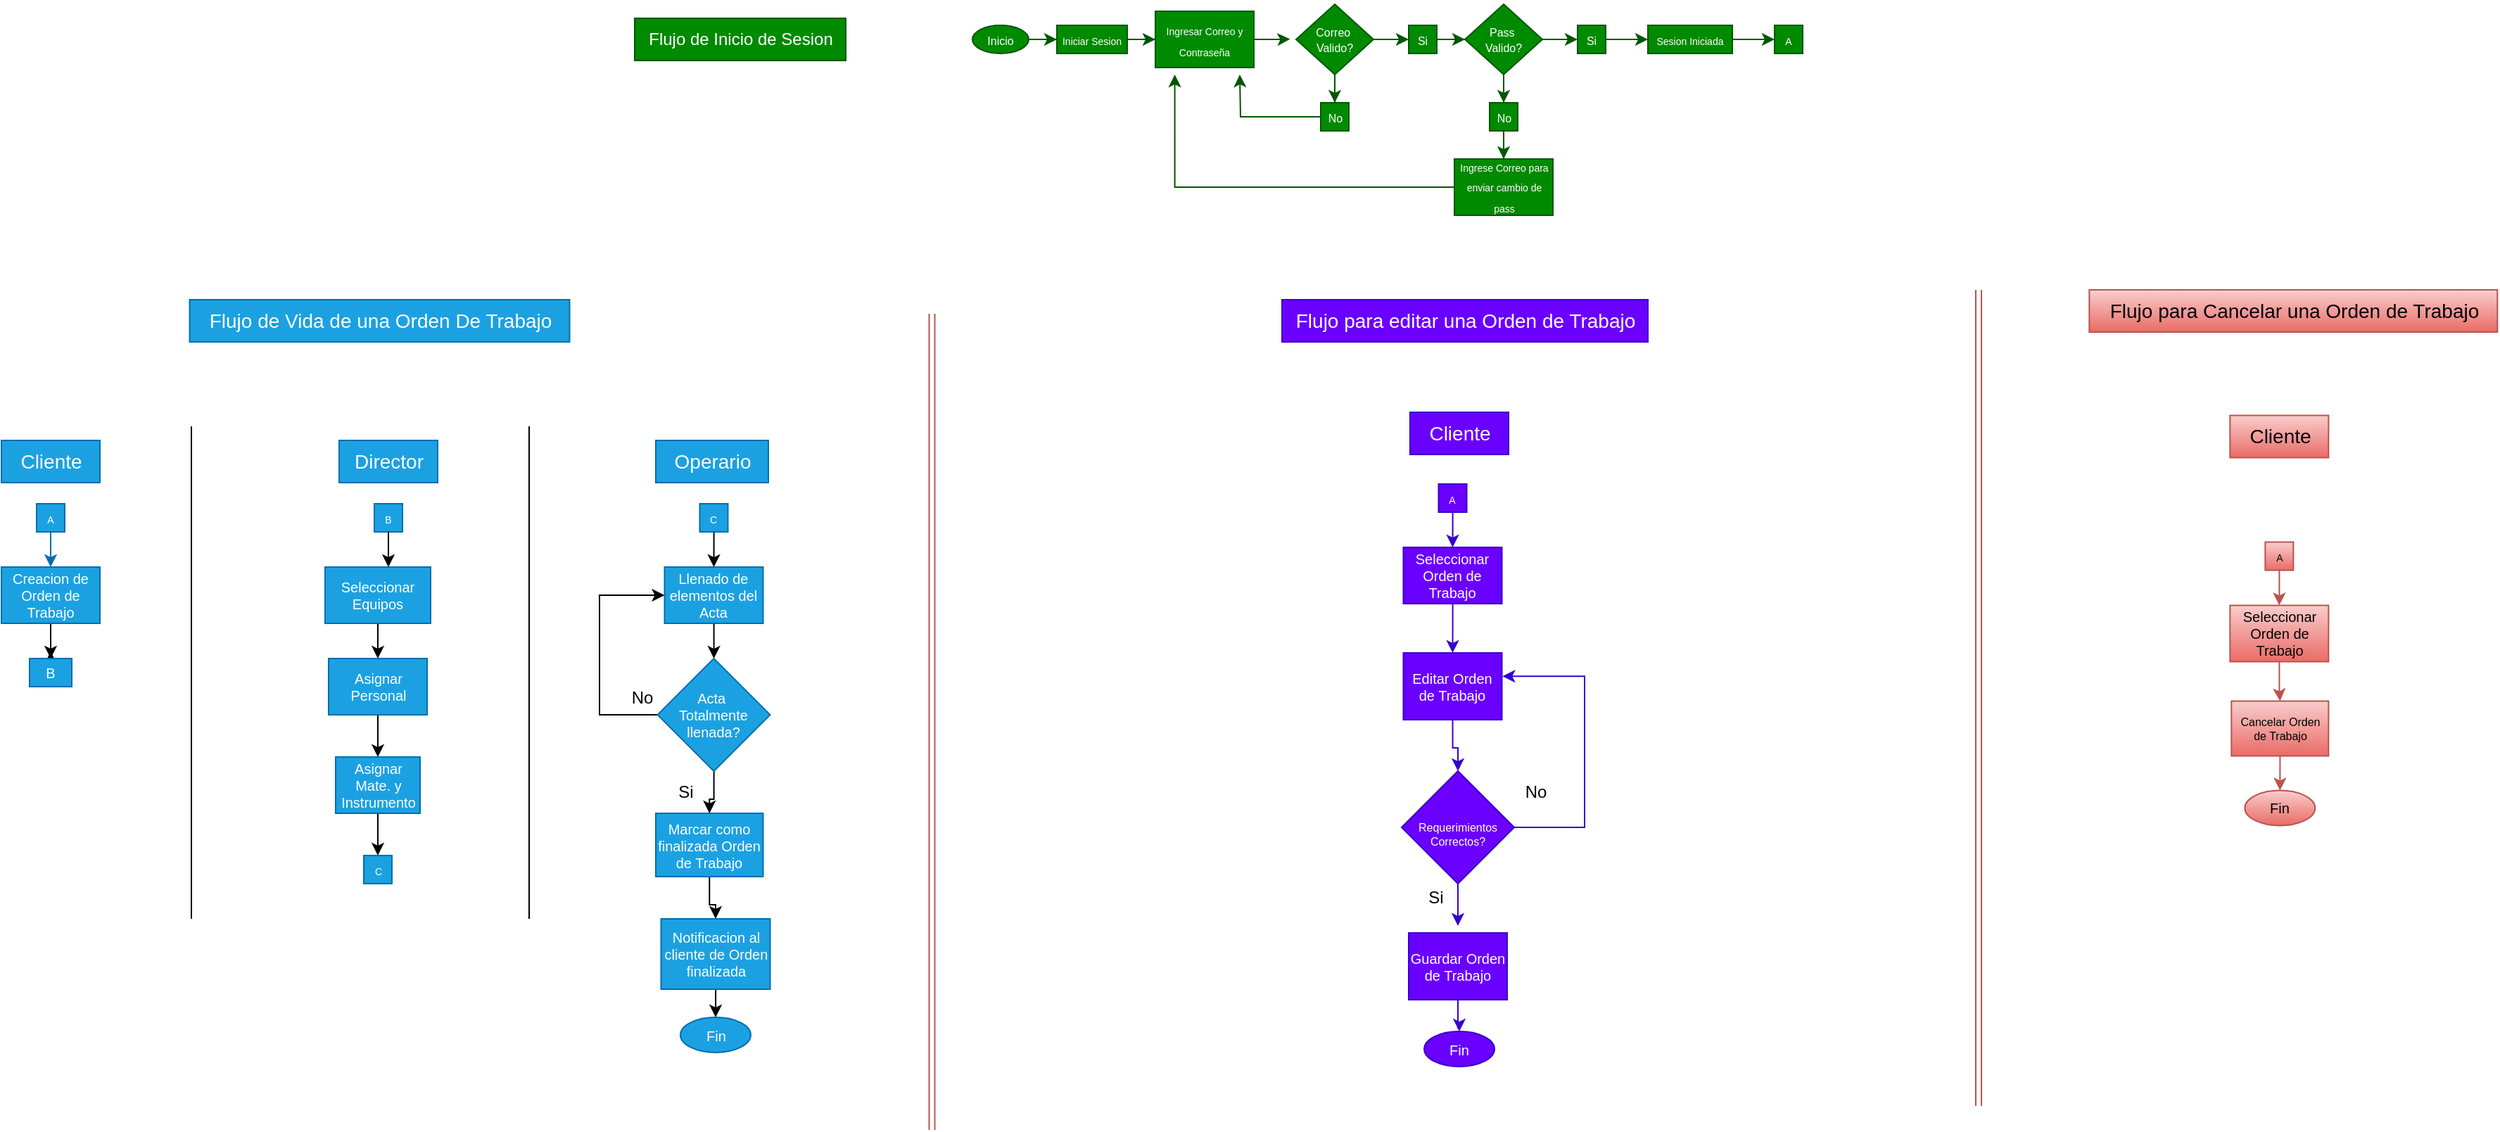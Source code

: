 <mxfile version="28.0.7">
  <diagram name="Página-1" id="KSOU-nN-DtzfJ4hTOI7c">
    <mxGraphModel dx="1182" dy="630" grid="1" gridSize="10" guides="1" tooltips="1" connect="1" arrows="1" fold="1" page="1" pageScale="1" pageWidth="827" pageHeight="1169" math="0" shadow="0">
      <root>
        <mxCell id="0" />
        <mxCell id="1" parent="0" />
        <mxCell id="dSN5XhyjflUej59NDyXJ-1" style="edgeStyle=orthogonalEdgeStyle;rounded=0;orthogonalLoop=1;jettySize=auto;html=1;entryX=0;entryY=0.5;entryDx=0;entryDy=0;fillColor=#008a00;strokeColor=#005700;" parent="1" source="dSN5XhyjflUej59NDyXJ-2" target="dSN5XhyjflUej59NDyXJ-6" edge="1">
          <mxGeometry relative="1" as="geometry" />
        </mxCell>
        <mxCell id="dSN5XhyjflUej59NDyXJ-2" value="&lt;font style=&quot;font-size: 8px;&quot;&gt;Inicio&lt;/font&gt;" style="ellipse;whiteSpace=wrap;html=1;fillColor=#008a00;fontColor=#ffffff;strokeColor=#005700;" parent="1" vertex="1">
          <mxGeometry x="895" y="175" width="40" height="20" as="geometry" />
        </mxCell>
        <mxCell id="dSN5XhyjflUej59NDyXJ-3" style="edgeStyle=orthogonalEdgeStyle;rounded=0;orthogonalLoop=1;jettySize=auto;html=1;entryX=0.5;entryY=0;entryDx=0;entryDy=0;fillColor=#008a00;strokeColor=#005700;" parent="1" source="dSN5XhyjflUej59NDyXJ-4" target="dSN5XhyjflUej59NDyXJ-10" edge="1">
          <mxGeometry relative="1" as="geometry" />
        </mxCell>
        <mxCell id="dSN5XhyjflUej59NDyXJ-4" value="&lt;div style=&quot;line-height: 70%;&quot;&gt;&lt;span style=&quot;font-size: 8px;&quot;&gt;Correo&amp;nbsp;&lt;/span&gt;&lt;/div&gt;&lt;div style=&quot;line-height: 70%;&quot;&gt;&lt;span style=&quot;font-size: 8px;&quot;&gt;Valido?&lt;/span&gt;&lt;/div&gt;" style="rhombus;whiteSpace=wrap;html=1;fillColor=#008a00;fontColor=#ffffff;strokeColor=#005700;" parent="1" vertex="1">
          <mxGeometry x="1125" y="160" width="55" height="50" as="geometry" />
        </mxCell>
        <mxCell id="dSN5XhyjflUej59NDyXJ-5" style="edgeStyle=orthogonalEdgeStyle;rounded=0;orthogonalLoop=1;jettySize=auto;html=1;entryX=0;entryY=0.5;entryDx=0;entryDy=0;fillColor=#008a00;strokeColor=#005700;" parent="1" source="dSN5XhyjflUej59NDyXJ-6" target="dSN5XhyjflUej59NDyXJ-8" edge="1">
          <mxGeometry relative="1" as="geometry" />
        </mxCell>
        <mxCell id="dSN5XhyjflUej59NDyXJ-6" value="&lt;font style=&quot;font-size: 7px;&quot;&gt;Iniciar Sesion&lt;/font&gt;" style="rounded=0;whiteSpace=wrap;html=1;fillColor=#008a00;fontColor=#ffffff;strokeColor=#005700;" parent="1" vertex="1">
          <mxGeometry x="955" y="175" width="50" height="20" as="geometry" />
        </mxCell>
        <mxCell id="dSN5XhyjflUej59NDyXJ-7" style="edgeStyle=orthogonalEdgeStyle;rounded=0;orthogonalLoop=1;jettySize=auto;html=1;exitX=0.5;exitY=0;exitDx=0;exitDy=0;fillColor=#008a00;strokeColor=#005700;" parent="1" source="dSN5XhyjflUej59NDyXJ-8" edge="1">
          <mxGeometry relative="1" as="geometry">
            <mxPoint x="1060.238" y="165" as="targetPoint" />
          </mxGeometry>
        </mxCell>
        <mxCell id="dSN5XhyjflUej59NDyXJ-8" value="&lt;font style=&quot;font-size: 7px;&quot;&gt;Ingresar Correo y Contraseña&lt;/font&gt;" style="rounded=0;whiteSpace=wrap;html=1;fillColor=#008a00;fontColor=#ffffff;strokeColor=#005700;" parent="1" vertex="1">
          <mxGeometry x="1025" y="165" width="70" height="40" as="geometry" />
        </mxCell>
        <mxCell id="dSN5XhyjflUej59NDyXJ-9" style="edgeStyle=orthogonalEdgeStyle;rounded=0;orthogonalLoop=1;jettySize=auto;html=1;entryX=-0.078;entryY=0.495;entryDx=0;entryDy=0;entryPerimeter=0;fillColor=#008a00;strokeColor=#005700;" parent="1" source="dSN5XhyjflUej59NDyXJ-8" target="dSN5XhyjflUej59NDyXJ-4" edge="1">
          <mxGeometry relative="1" as="geometry" />
        </mxCell>
        <mxCell id="dSN5XhyjflUej59NDyXJ-10" value="&lt;font style=&quot;font-size: 8px;&quot;&gt;No&lt;/font&gt;" style="rounded=0;whiteSpace=wrap;html=1;fillColor=#008a00;fontColor=#ffffff;strokeColor=#005700;" parent="1" vertex="1">
          <mxGeometry x="1142.5" y="230" width="20" height="20" as="geometry" />
        </mxCell>
        <mxCell id="dSN5XhyjflUej59NDyXJ-11" style="edgeStyle=orthogonalEdgeStyle;rounded=0;orthogonalLoop=1;jettySize=auto;html=1;fillColor=#008a00;strokeColor=#005700;" parent="1" source="dSN5XhyjflUej59NDyXJ-10" edge="1">
          <mxGeometry relative="1" as="geometry">
            <mxPoint x="1085" y="210" as="targetPoint" />
          </mxGeometry>
        </mxCell>
        <mxCell id="dSN5XhyjflUej59NDyXJ-12" style="edgeStyle=orthogonalEdgeStyle;rounded=0;orthogonalLoop=1;jettySize=auto;html=1;entryX=0;entryY=0.5;entryDx=0;entryDy=0;fillColor=#008a00;strokeColor=#005700;" parent="1" source="dSN5XhyjflUej59NDyXJ-14" target="dSN5XhyjflUej59NDyXJ-22" edge="1">
          <mxGeometry relative="1" as="geometry" />
        </mxCell>
        <mxCell id="dSN5XhyjflUej59NDyXJ-13" style="edgeStyle=orthogonalEdgeStyle;rounded=0;orthogonalLoop=1;jettySize=auto;html=1;entryX=0.5;entryY=0;entryDx=0;entryDy=0;fillColor=#008a00;strokeColor=#005700;" parent="1" source="dSN5XhyjflUej59NDyXJ-14" target="dSN5XhyjflUej59NDyXJ-17" edge="1">
          <mxGeometry relative="1" as="geometry" />
        </mxCell>
        <mxCell id="dSN5XhyjflUej59NDyXJ-14" value="&lt;div style=&quot;line-height: 70%;&quot;&gt;&lt;span style=&quot;font-size: 8px;&quot;&gt;Pass&amp;nbsp;&lt;/span&gt;&lt;/div&gt;&lt;div style=&quot;line-height: 70%;&quot;&gt;&lt;span style=&quot;font-size: 8px;&quot;&gt;Valido?&lt;/span&gt;&lt;/div&gt;" style="rhombus;whiteSpace=wrap;html=1;fillColor=#008a00;fontColor=#ffffff;strokeColor=#005700;" parent="1" vertex="1">
          <mxGeometry x="1245" y="160" width="55" height="50" as="geometry" />
        </mxCell>
        <mxCell id="dSN5XhyjflUej59NDyXJ-15" style="edgeStyle=orthogonalEdgeStyle;rounded=0;orthogonalLoop=1;jettySize=auto;html=1;entryX=0;entryY=0.5;entryDx=0;entryDy=0;fillColor=#008a00;strokeColor=#005700;" parent="1" source="dSN5XhyjflUej59NDyXJ-4" target="dSN5XhyjflUej59NDyXJ-20" edge="1">
          <mxGeometry relative="1" as="geometry" />
        </mxCell>
        <mxCell id="dSN5XhyjflUej59NDyXJ-16" style="edgeStyle=orthogonalEdgeStyle;rounded=0;orthogonalLoop=1;jettySize=auto;html=1;entryX=0.5;entryY=0;entryDx=0;entryDy=0;fillColor=#008a00;strokeColor=#005700;" parent="1" source="dSN5XhyjflUej59NDyXJ-17" target="dSN5XhyjflUej59NDyXJ-18" edge="1">
          <mxGeometry relative="1" as="geometry" />
        </mxCell>
        <mxCell id="dSN5XhyjflUej59NDyXJ-17" value="&lt;font style=&quot;font-size: 8px;&quot;&gt;No&lt;/font&gt;" style="rounded=0;whiteSpace=wrap;html=1;fillColor=#008a00;fontColor=#ffffff;strokeColor=#005700;" parent="1" vertex="1">
          <mxGeometry x="1262.5" y="230" width="20" height="20" as="geometry" />
        </mxCell>
        <mxCell id="dSN5XhyjflUej59NDyXJ-18" value="&lt;font style=&quot;font-size: 7px;&quot;&gt;Ingrese Correo para enviar cambio de pass&lt;/font&gt;" style="rounded=0;whiteSpace=wrap;html=1;textDirection=ltr;labelPosition=center;verticalLabelPosition=middle;align=center;verticalAlign=middle;spacing=1;spacingBottom=3;fillColor=#008a00;fontColor=#ffffff;strokeColor=#005700;" parent="1" vertex="1">
          <mxGeometry x="1237.5" y="270" width="70" height="40" as="geometry" />
        </mxCell>
        <mxCell id="dSN5XhyjflUej59NDyXJ-19" style="edgeStyle=orthogonalEdgeStyle;rounded=0;orthogonalLoop=1;jettySize=auto;html=1;entryX=0;entryY=0.5;entryDx=0;entryDy=0;fillColor=#008a00;strokeColor=#005700;" parent="1" source="dSN5XhyjflUej59NDyXJ-20" target="dSN5XhyjflUej59NDyXJ-14" edge="1">
          <mxGeometry relative="1" as="geometry" />
        </mxCell>
        <mxCell id="dSN5XhyjflUej59NDyXJ-20" value="&lt;font style=&quot;font-size: 8px;&quot;&gt;Si&lt;/font&gt;" style="rounded=0;whiteSpace=wrap;html=1;fillColor=#008a00;fontColor=#ffffff;strokeColor=#005700;" parent="1" vertex="1">
          <mxGeometry x="1205" y="175" width="20" height="20" as="geometry" />
        </mxCell>
        <mxCell id="dSN5XhyjflUej59NDyXJ-21" style="edgeStyle=orthogonalEdgeStyle;rounded=0;orthogonalLoop=1;jettySize=auto;html=1;entryX=0;entryY=0.5;entryDx=0;entryDy=0;fillColor=#008a00;strokeColor=#005700;" parent="1" source="dSN5XhyjflUej59NDyXJ-22" target="dSN5XhyjflUej59NDyXJ-25" edge="1">
          <mxGeometry relative="1" as="geometry" />
        </mxCell>
        <mxCell id="dSN5XhyjflUej59NDyXJ-22" value="&lt;font style=&quot;font-size: 8px;&quot;&gt;Si&lt;/font&gt;" style="rounded=0;whiteSpace=wrap;html=1;fillColor=#008a00;fontColor=#ffffff;strokeColor=#005700;" parent="1" vertex="1">
          <mxGeometry x="1325" y="175" width="20" height="20" as="geometry" />
        </mxCell>
        <mxCell id="dSN5XhyjflUej59NDyXJ-23" style="edgeStyle=orthogonalEdgeStyle;rounded=0;orthogonalLoop=1;jettySize=auto;html=1;entryX=0.197;entryY=1.125;entryDx=0;entryDy=0;entryPerimeter=0;fillColor=#008a00;strokeColor=#005700;" parent="1" source="dSN5XhyjflUej59NDyXJ-18" target="dSN5XhyjflUej59NDyXJ-8" edge="1">
          <mxGeometry relative="1" as="geometry">
            <mxPoint x="1038" y="150" as="targetPoint" />
          </mxGeometry>
        </mxCell>
        <mxCell id="dSN5XhyjflUej59NDyXJ-24" style="edgeStyle=orthogonalEdgeStyle;rounded=0;orthogonalLoop=1;jettySize=auto;html=1;entryX=0;entryY=0.5;entryDx=0;entryDy=0;fillColor=#008a00;strokeColor=#005700;" parent="1" source="dSN5XhyjflUej59NDyXJ-25" target="dSN5XhyjflUej59NDyXJ-28" edge="1">
          <mxGeometry relative="1" as="geometry" />
        </mxCell>
        <mxCell id="dSN5XhyjflUej59NDyXJ-25" value="&lt;span style=&quot;font-size: 7px;&quot;&gt;Sesion Iniciada&lt;/span&gt;" style="rounded=0;whiteSpace=wrap;html=1;fillColor=#008a00;fontColor=#ffffff;strokeColor=#005700;" parent="1" vertex="1">
          <mxGeometry x="1375" y="175" width="60" height="20" as="geometry" />
        </mxCell>
        <mxCell id="dSN5XhyjflUej59NDyXJ-26" value="Flujo de Inicio de Sesion" style="text;html=1;align=center;verticalAlign=middle;resizable=0;points=[];autosize=1;strokeColor=#005700;fillColor=#008a00;fontColor=#ffffff;" parent="1" vertex="1">
          <mxGeometry x="655" y="170" width="150" height="30" as="geometry" />
        </mxCell>
        <mxCell id="dSN5XhyjflUej59NDyXJ-27" value="Flujo de Vida de una Orden De Trabajo" style="text;html=1;align=center;verticalAlign=middle;resizable=0;points=[];autosize=1;strokeColor=#006EAF;fillColor=#1ba1e2;fontColor=#ffffff;fontSize=14;" parent="1" vertex="1">
          <mxGeometry x="338.75" y="370" width="270" height="30" as="geometry" />
        </mxCell>
        <mxCell id="dSN5XhyjflUej59NDyXJ-28" value="&lt;span style=&quot;font-size: 7px;&quot;&gt;A&lt;/span&gt;" style="rounded=0;whiteSpace=wrap;html=1;fillColor=#008a00;fontColor=#ffffff;strokeColor=#005700;" parent="1" vertex="1">
          <mxGeometry x="1465" y="175" width="20" height="20" as="geometry" />
        </mxCell>
        <mxCell id="dSN5XhyjflUej59NDyXJ-29" style="edgeStyle=orthogonalEdgeStyle;rounded=0;orthogonalLoop=1;jettySize=auto;html=1;entryX=0.5;entryY=0;entryDx=0;entryDy=0;fillColor=#1ba1e2;strokeColor=#006EAF;" parent="1" source="dSN5XhyjflUej59NDyXJ-30" target="dSN5XhyjflUej59NDyXJ-32" edge="1">
          <mxGeometry relative="1" as="geometry" />
        </mxCell>
        <mxCell id="dSN5XhyjflUej59NDyXJ-30" value="&lt;span style=&quot;font-size: 7px;&quot;&gt;A&lt;/span&gt;" style="rounded=0;whiteSpace=wrap;html=1;fillColor=#1ba1e2;fontColor=#ffffff;strokeColor=#006EAF;" parent="1" vertex="1">
          <mxGeometry x="230" y="515" width="20" height="20" as="geometry" />
        </mxCell>
        <mxCell id="dSN5XhyjflUej59NDyXJ-31" value="" style="edgeStyle=orthogonalEdgeStyle;rounded=0;orthogonalLoop=1;jettySize=auto;html=1;" parent="1" source="dSN5XhyjflUej59NDyXJ-32" target="dSN5XhyjflUej59NDyXJ-211" edge="1">
          <mxGeometry relative="1" as="geometry" />
        </mxCell>
        <mxCell id="dSN5XhyjflUej59NDyXJ-32" value="&lt;font&gt;Creacion de Orden de Trabajo&lt;/font&gt;" style="rounded=0;whiteSpace=wrap;html=1;fillColor=#1ba1e2;fontColor=#ffffff;strokeColor=#006EAF;fontSize=10;" parent="1" vertex="1">
          <mxGeometry x="205" y="560" width="70" height="40" as="geometry" />
        </mxCell>
        <mxCell id="dSN5XhyjflUej59NDyXJ-157" value="" style="edgeStyle=orthogonalEdgeStyle;rounded=0;orthogonalLoop=1;jettySize=auto;html=1;" parent="1" source="dSN5XhyjflUej59NDyXJ-158" target="dSN5XhyjflUej59NDyXJ-160" edge="1">
          <mxGeometry relative="1" as="geometry" />
        </mxCell>
        <mxCell id="dSN5XhyjflUej59NDyXJ-158" value="Seleccionar Equipos" style="whiteSpace=wrap;html=1;fontSize=10;fillColor=#1ba1e2;strokeColor=#006EAF;fontColor=#ffffff;rounded=0;" parent="1" vertex="1">
          <mxGeometry x="435" y="560" width="75" height="40" as="geometry" />
        </mxCell>
        <mxCell id="dSN5XhyjflUej59NDyXJ-159" value="" style="edgeStyle=orthogonalEdgeStyle;rounded=0;orthogonalLoop=1;jettySize=auto;html=1;" parent="1" source="dSN5XhyjflUej59NDyXJ-160" target="dSN5XhyjflUej59NDyXJ-162" edge="1">
          <mxGeometry relative="1" as="geometry" />
        </mxCell>
        <mxCell id="dSN5XhyjflUej59NDyXJ-160" value="Asignar Personal" style="whiteSpace=wrap;html=1;fontSize=10;fillColor=#1ba1e2;strokeColor=#006EAF;fontColor=#ffffff;rounded=0;" parent="1" vertex="1">
          <mxGeometry x="437.5" y="625" width="70" height="40" as="geometry" />
        </mxCell>
        <mxCell id="dSN5XhyjflUej59NDyXJ-161" style="edgeStyle=orthogonalEdgeStyle;rounded=0;orthogonalLoop=1;jettySize=auto;html=1;entryX=0.5;entryY=0;entryDx=0;entryDy=0;" parent="1" source="dSN5XhyjflUej59NDyXJ-162" target="dSN5XhyjflUej59NDyXJ-216" edge="1">
          <mxGeometry relative="1" as="geometry" />
        </mxCell>
        <mxCell id="dSN5XhyjflUej59NDyXJ-162" value="Asignar Mate. y Instrumento" style="whiteSpace=wrap;html=1;fontSize=10;fillColor=#1ba1e2;strokeColor=#006EAF;fontColor=#ffffff;rounded=0;" parent="1" vertex="1">
          <mxGeometry x="442.5" y="695" width="60" height="40" as="geometry" />
        </mxCell>
        <mxCell id="dSN5XhyjflUej59NDyXJ-206" value="" style="edgeStyle=orthogonalEdgeStyle;rounded=0;orthogonalLoop=1;jettySize=auto;html=1;" parent="1" source="dSN5XhyjflUej59NDyXJ-207" target="dSN5XhyjflUej59NDyXJ-208" edge="1">
          <mxGeometry relative="1" as="geometry" />
        </mxCell>
        <mxCell id="dSN5XhyjflUej59NDyXJ-207" value="Notificacion al cliente de Orden finalizada" style="whiteSpace=wrap;html=1;fontSize=10;fillColor=#1ba1e2;strokeColor=#006EAF;fontColor=#ffffff;rounded=0;" parent="1" vertex="1">
          <mxGeometry x="673.75" y="810" width="77.5" height="50" as="geometry" />
        </mxCell>
        <mxCell id="dSN5XhyjflUej59NDyXJ-208" value="Fin" style="ellipse;whiteSpace=wrap;html=1;fontSize=10;fillColor=#1ba1e2;strokeColor=#006EAF;fontColor=#ffffff;rounded=0;" parent="1" vertex="1">
          <mxGeometry x="687.5" y="880" width="50" height="25" as="geometry" />
        </mxCell>
        <mxCell id="dSN5XhyjflUej59NDyXJ-209" value="" style="endArrow=none;html=1;rounded=0;" parent="1" edge="1">
          <mxGeometry width="50" height="50" relative="1" as="geometry">
            <mxPoint x="340" y="460" as="sourcePoint" />
            <mxPoint x="340" y="810" as="targetPoint" />
          </mxGeometry>
        </mxCell>
        <mxCell id="dSN5XhyjflUej59NDyXJ-210" style="edgeStyle=orthogonalEdgeStyle;rounded=0;orthogonalLoop=1;jettySize=auto;html=1;exitX=0.5;exitY=0;exitDx=0;exitDy=0;" parent="1" source="dSN5XhyjflUej59NDyXJ-211" edge="1">
          <mxGeometry relative="1" as="geometry">
            <mxPoint x="240" y="620" as="targetPoint" />
          </mxGeometry>
        </mxCell>
        <mxCell id="dSN5XhyjflUej59NDyXJ-211" value="B" style="whiteSpace=wrap;html=1;fontSize=10;fillColor=#1ba1e2;strokeColor=#006EAF;fontColor=#ffffff;rounded=0;" parent="1" vertex="1">
          <mxGeometry x="225" y="625" width="30" height="20" as="geometry" />
        </mxCell>
        <mxCell id="dSN5XhyjflUej59NDyXJ-212" value="Cliente" style="text;html=1;align=center;verticalAlign=middle;resizable=0;points=[];autosize=1;strokeColor=#006EAF;fillColor=#1ba1e2;fontColor=#ffffff;fontSize=14;" parent="1" vertex="1">
          <mxGeometry x="205" y="470" width="70" height="30" as="geometry" />
        </mxCell>
        <mxCell id="dSN5XhyjflUej59NDyXJ-213" value="Director" style="text;html=1;align=center;verticalAlign=middle;resizable=0;points=[];autosize=1;strokeColor=#006EAF;fillColor=#1ba1e2;fontColor=#ffffff;fontSize=14;" parent="1" vertex="1">
          <mxGeometry x="445" y="470" width="70" height="30" as="geometry" />
        </mxCell>
        <mxCell id="dSN5XhyjflUej59NDyXJ-214" value="&lt;span style=&quot;font-size: 7px;&quot;&gt;B&lt;/span&gt;" style="rounded=0;whiteSpace=wrap;html=1;fillColor=#1ba1e2;fontColor=#ffffff;strokeColor=#006EAF;" parent="1" vertex="1">
          <mxGeometry x="470" y="515" width="20" height="20" as="geometry" />
        </mxCell>
        <mxCell id="dSN5XhyjflUej59NDyXJ-215" style="edgeStyle=orthogonalEdgeStyle;rounded=0;orthogonalLoop=1;jettySize=auto;html=1;entryX=0.6;entryY=0;entryDx=0;entryDy=0;entryPerimeter=0;" parent="1" source="dSN5XhyjflUej59NDyXJ-214" target="dSN5XhyjflUej59NDyXJ-158" edge="1">
          <mxGeometry relative="1" as="geometry" />
        </mxCell>
        <mxCell id="dSN5XhyjflUej59NDyXJ-216" value="&lt;span style=&quot;font-size: 7px;&quot;&gt;C&lt;/span&gt;" style="rounded=0;whiteSpace=wrap;html=1;fillColor=#1ba1e2;fontColor=#ffffff;strokeColor=#006EAF;" parent="1" vertex="1">
          <mxGeometry x="462.5" y="765" width="20" height="20" as="geometry" />
        </mxCell>
        <mxCell id="dSN5XhyjflUej59NDyXJ-217" value="" style="endArrow=none;html=1;rounded=0;" parent="1" edge="1">
          <mxGeometry width="50" height="50" relative="1" as="geometry">
            <mxPoint x="580" y="460" as="sourcePoint" />
            <mxPoint x="580" y="810" as="targetPoint" />
          </mxGeometry>
        </mxCell>
        <mxCell id="dSN5XhyjflUej59NDyXJ-218" value="Operario" style="text;html=1;align=center;verticalAlign=middle;resizable=0;points=[];autosize=1;strokeColor=#006EAF;fillColor=#1ba1e2;fontColor=#ffffff;fontSize=14;" parent="1" vertex="1">
          <mxGeometry x="670" y="470" width="80" height="30" as="geometry" />
        </mxCell>
        <mxCell id="dSN5XhyjflUej59NDyXJ-219" value="" style="edgeStyle=orthogonalEdgeStyle;rounded=0;orthogonalLoop=1;jettySize=auto;html=1;" parent="1" source="dSN5XhyjflUej59NDyXJ-220" target="dSN5XhyjflUej59NDyXJ-227" edge="1">
          <mxGeometry relative="1" as="geometry" />
        </mxCell>
        <mxCell id="dSN5XhyjflUej59NDyXJ-220" value="Llenado de elementos del Acta" style="rounded=0;whiteSpace=wrap;html=1;fillColor=#1ba1e2;fontColor=#ffffff;strokeColor=#006EAF;fontSize=10;" parent="1" vertex="1">
          <mxGeometry x="676.25" y="560" width="70" height="40" as="geometry" />
        </mxCell>
        <mxCell id="dSN5XhyjflUej59NDyXJ-221" style="edgeStyle=orthogonalEdgeStyle;rounded=0;orthogonalLoop=1;jettySize=auto;html=1;entryX=0.5;entryY=0;entryDx=0;entryDy=0;" parent="1" source="dSN5XhyjflUej59NDyXJ-222" target="dSN5XhyjflUej59NDyXJ-207" edge="1">
          <mxGeometry relative="1" as="geometry" />
        </mxCell>
        <mxCell id="dSN5XhyjflUej59NDyXJ-222" value="&lt;font&gt;Marcar como finalizada Orden de Trabajo&lt;/font&gt;" style="rounded=0;whiteSpace=wrap;html=1;fillColor=#1ba1e2;fontColor=#ffffff;strokeColor=#006EAF;fontSize=10;" parent="1" vertex="1">
          <mxGeometry x="670" y="735" width="76.25" height="45" as="geometry" />
        </mxCell>
        <mxCell id="dSN5XhyjflUej59NDyXJ-223" style="edgeStyle=orthogonalEdgeStyle;rounded=0;orthogonalLoop=1;jettySize=auto;html=1;entryX=0.5;entryY=0;entryDx=0;entryDy=0;" parent="1" source="dSN5XhyjflUej59NDyXJ-224" target="dSN5XhyjflUej59NDyXJ-220" edge="1">
          <mxGeometry relative="1" as="geometry" />
        </mxCell>
        <mxCell id="dSN5XhyjflUej59NDyXJ-224" value="&lt;span style=&quot;font-size: 7px;&quot;&gt;C&lt;/span&gt;" style="rounded=0;whiteSpace=wrap;html=1;fillColor=#1ba1e2;fontColor=#ffffff;strokeColor=#006EAF;" parent="1" vertex="1">
          <mxGeometry x="701.25" y="515" width="20" height="20" as="geometry" />
        </mxCell>
        <mxCell id="dSN5XhyjflUej59NDyXJ-225" style="edgeStyle=orthogonalEdgeStyle;rounded=0;orthogonalLoop=1;jettySize=auto;html=1;entryX=0;entryY=0.5;entryDx=0;entryDy=0;exitX=0;exitY=0.5;exitDx=0;exitDy=0;" parent="1" source="dSN5XhyjflUej59NDyXJ-227" target="dSN5XhyjflUej59NDyXJ-220" edge="1">
          <mxGeometry relative="1" as="geometry">
            <Array as="points">
              <mxPoint x="630" y="665" />
              <mxPoint x="630" y="580" />
            </Array>
          </mxGeometry>
        </mxCell>
        <mxCell id="dSN5XhyjflUej59NDyXJ-226" value="" style="edgeStyle=orthogonalEdgeStyle;rounded=0;orthogonalLoop=1;jettySize=auto;html=1;" parent="1" source="dSN5XhyjflUej59NDyXJ-227" target="dSN5XhyjflUej59NDyXJ-222" edge="1">
          <mxGeometry relative="1" as="geometry" />
        </mxCell>
        <mxCell id="dSN5XhyjflUej59NDyXJ-227" value="Acta&amp;nbsp;&lt;div&gt;Totalmente llenada?&lt;/div&gt;" style="rhombus;whiteSpace=wrap;html=1;fontSize=10;fillColor=#1ba1e2;strokeColor=#006EAF;fontColor=#ffffff;rounded=0;" parent="1" vertex="1">
          <mxGeometry x="671.25" y="625" width="80" height="80" as="geometry" />
        </mxCell>
        <mxCell id="dSN5XhyjflUej59NDyXJ-228" value="No" style="text;html=1;align=center;verticalAlign=middle;resizable=0;points=[];autosize=1;strokeColor=none;fillColor=none;" parent="1" vertex="1">
          <mxGeometry x="640" y="638" width="40" height="30" as="geometry" />
        </mxCell>
        <mxCell id="dSN5XhyjflUej59NDyXJ-229" value="Si" style="text;html=1;align=center;verticalAlign=middle;resizable=0;points=[];autosize=1;strokeColor=none;fillColor=none;" parent="1" vertex="1">
          <mxGeometry x="676.25" y="705" width="30" height="30" as="geometry" />
        </mxCell>
        <mxCell id="GDXL47Dr6T41q6jcd_c_-1" value="Flujo para editar una Orden de Trabajo" style="text;html=1;align=center;verticalAlign=middle;resizable=0;points=[];autosize=1;strokeColor=#3700CC;fillColor=#6a00ff;fontSize=14;fontColor=#ffffff;" parent="1" vertex="1">
          <mxGeometry x="1115" y="370" width="260" height="30" as="geometry" />
        </mxCell>
        <mxCell id="GDXL47Dr6T41q6jcd_c_-32" value="" style="edgeStyle=orthogonalEdgeStyle;rounded=0;orthogonalLoop=1;jettySize=auto;html=1;fillColor=#6a00ff;strokeColor=#3700CC;entryX=1.006;entryY=0.35;entryDx=0;entryDy=0;entryPerimeter=0;exitX=1;exitY=0.5;exitDx=0;exitDy=0;" parent="1" source="GDXL47Dr6T41q6jcd_c_-11" target="cMwu3bpFjL0iy4_ncFhb-1" edge="1">
          <mxGeometry relative="1" as="geometry">
            <mxPoint x="1318.75" y="744.238" as="targetPoint" />
            <Array as="points">
              <mxPoint x="1330" y="745" />
              <mxPoint x="1330" y="638" />
            </Array>
          </mxGeometry>
        </mxCell>
        <mxCell id="GDXL47Dr6T41q6jcd_c_-34" value="" style="edgeStyle=orthogonalEdgeStyle;rounded=0;orthogonalLoop=1;jettySize=auto;html=1;fillColor=#6a00ff;strokeColor=#3700CC;" parent="1" source="GDXL47Dr6T41q6jcd_c_-11" edge="1">
          <mxGeometry relative="1" as="geometry">
            <mxPoint x="1240" y="815" as="targetPoint" />
          </mxGeometry>
        </mxCell>
        <mxCell id="GDXL47Dr6T41q6jcd_c_-11" value="Requerimientos Correctos?" style="rhombus;whiteSpace=wrap;html=1;fontSize=8;fillColor=#6a00ff;strokeColor=#3700CC;fontColor=#ffffff;rounded=0;spacingTop=9;" parent="1" vertex="1">
          <mxGeometry x="1200" y="705" width="80" height="80" as="geometry" />
        </mxCell>
        <mxCell id="GDXL47Dr6T41q6jcd_c_-16" value="Cliente" style="text;html=1;align=center;verticalAlign=middle;resizable=0;points=[];autosize=1;strokeColor=#3700CC;fillColor=#6a00ff;fontColor=#ffffff;fontSize=14;" parent="1" vertex="1">
          <mxGeometry x="1206" y="450" width="70" height="30" as="geometry" />
        </mxCell>
        <mxCell id="GDXL47Dr6T41q6jcd_c_-20" value="No" style="text;html=1;align=center;verticalAlign=middle;resizable=0;points=[];autosize=1;strokeColor=none;fillColor=none;" parent="1" vertex="1">
          <mxGeometry x="1275" y="705" width="40" height="30" as="geometry" />
        </mxCell>
        <mxCell id="GDXL47Dr6T41q6jcd_c_-23" style="edgeStyle=orthogonalEdgeStyle;rounded=0;orthogonalLoop=1;jettySize=auto;html=1;entryX=0.5;entryY=0;entryDx=0;entryDy=0;fillColor=#6a00ff;strokeColor=#3700CC;" parent="1" source="GDXL47Dr6T41q6jcd_c_-24" target="GDXL47Dr6T41q6jcd_c_-25" edge="1">
          <mxGeometry relative="1" as="geometry" />
        </mxCell>
        <mxCell id="GDXL47Dr6T41q6jcd_c_-24" value="&lt;span style=&quot;font-size: 7px;&quot;&gt;A&lt;/span&gt;" style="rounded=0;whiteSpace=wrap;html=1;fillColor=#6a00ff;fontColor=#ffffff;strokeColor=#3700CC;" parent="1" vertex="1">
          <mxGeometry x="1226.25" y="501" width="20" height="20" as="geometry" />
        </mxCell>
        <mxCell id="GDXL47Dr6T41q6jcd_c_-27" value="" style="edgeStyle=orthogonalEdgeStyle;rounded=0;orthogonalLoop=1;jettySize=auto;html=1;fillColor=#6a00ff;strokeColor=#3700CC;entryX=0.5;entryY=0;entryDx=0;entryDy=0;" parent="1" source="GDXL47Dr6T41q6jcd_c_-25" target="cMwu3bpFjL0iy4_ncFhb-1" edge="1">
          <mxGeometry relative="1" as="geometry">
            <mxPoint x="1260" y="611" as="targetPoint" />
          </mxGeometry>
        </mxCell>
        <mxCell id="GDXL47Dr6T41q6jcd_c_-25" value="Seleccionar Orden de Trabajo" style="rounded=0;whiteSpace=wrap;html=1;fillColor=#6a00ff;fontColor=#ffffff;strokeColor=#3700CC;fontSize=10;" parent="1" vertex="1">
          <mxGeometry x="1201.25" y="546" width="70" height="40" as="geometry" />
        </mxCell>
        <mxCell id="GDXL47Dr6T41q6jcd_c_-31" value="" style="edgeStyle=orthogonalEdgeStyle;rounded=0;orthogonalLoop=1;jettySize=auto;html=1;fillColor=#6a00ff;strokeColor=#3700CC;exitX=0.5;exitY=1;exitDx=0;exitDy=0;" parent="1" source="cMwu3bpFjL0iy4_ncFhb-1" target="GDXL47Dr6T41q6jcd_c_-11" edge="1">
          <mxGeometry relative="1" as="geometry">
            <mxPoint x="1265" y="745.75" as="sourcePoint" />
          </mxGeometry>
        </mxCell>
        <mxCell id="GDXL47Dr6T41q6jcd_c_-37" value="Si" style="text;html=1;align=center;verticalAlign=middle;resizable=0;points=[];autosize=1;strokeColor=none;fillColor=none;" parent="1" vertex="1">
          <mxGeometry x="1208.75" y="780" width="30" height="30" as="geometry" />
        </mxCell>
        <mxCell id="GDXL47Dr6T41q6jcd_c_-79" value="Flujo para Cancelar una Orden de Trabajo" style="text;html=1;align=center;verticalAlign=middle;resizable=0;points=[];autosize=1;strokeColor=#b85450;fillColor=#f8cecc;fontSize=14;gradientColor=#ea6b66;" parent="1" vertex="1">
          <mxGeometry x="1688.66" y="363" width="290" height="30" as="geometry" />
        </mxCell>
        <mxCell id="GDXL47Dr6T41q6jcd_c_-80" value="" style="shape=link;html=1;rounded=0;fillColor=#f8cecc;strokeColor=#b85450;gradientColor=#ea6b66;" parent="1" edge="1">
          <mxGeometry width="100" relative="1" as="geometry">
            <mxPoint x="866.25" y="960" as="sourcePoint" />
            <mxPoint x="866.25" y="380" as="targetPoint" />
          </mxGeometry>
        </mxCell>
        <mxCell id="GDXL47Dr6T41q6jcd_c_-81" value="" style="shape=link;html=1;rounded=0;fillColor=#f8cecc;strokeColor=#b85450;gradientColor=#ea6b66;" parent="1" edge="1">
          <mxGeometry width="100" relative="1" as="geometry">
            <mxPoint x="1610" y="943" as="sourcePoint" />
            <mxPoint x="1610" y="363" as="targetPoint" />
          </mxGeometry>
        </mxCell>
        <mxCell id="GDXL47Dr6T41q6jcd_c_-82" value="Cliente" style="text;html=1;align=center;verticalAlign=middle;resizable=0;points=[];autosize=1;strokeColor=#b85450;fillColor=#f8cecc;fontSize=14;gradientColor=#ea6b66;" parent="1" vertex="1">
          <mxGeometry x="1788.66" y="452.25" width="70" height="30" as="geometry" />
        </mxCell>
        <mxCell id="GDXL47Dr6T41q6jcd_c_-85" style="edgeStyle=orthogonalEdgeStyle;rounded=0;orthogonalLoop=1;jettySize=auto;html=1;entryX=0.5;entryY=0;entryDx=0;entryDy=0;fillColor=#f8cecc;strokeColor=#b85450;gradientColor=#ea6b66;" parent="1" source="GDXL47Dr6T41q6jcd_c_-86" target="GDXL47Dr6T41q6jcd_c_-88" edge="1">
          <mxGeometry relative="1" as="geometry" />
        </mxCell>
        <mxCell id="GDXL47Dr6T41q6jcd_c_-86" value="&lt;span style=&quot;font-size: 7px;&quot;&gt;A&lt;/span&gt;" style="rounded=0;whiteSpace=wrap;html=1;fillColor=#f8cecc;strokeColor=#b85450;gradientColor=#ea6b66;" parent="1" vertex="1">
          <mxGeometry x="1813.66" y="542.25" width="20" height="20" as="geometry" />
        </mxCell>
        <mxCell id="GDXL47Dr6T41q6jcd_c_-91" value="" style="edgeStyle=orthogonalEdgeStyle;rounded=0;orthogonalLoop=1;jettySize=auto;html=1;fillColor=#f8cecc;gradientColor=#ea6b66;strokeColor=#b85450;" parent="1" source="GDXL47Dr6T41q6jcd_c_-88" target="GDXL47Dr6T41q6jcd_c_-90" edge="1">
          <mxGeometry relative="1" as="geometry" />
        </mxCell>
        <mxCell id="GDXL47Dr6T41q6jcd_c_-88" value="Seleccionar Orden de Trabajo" style="rounded=0;whiteSpace=wrap;html=1;fillColor=#f8cecc;strokeColor=#b85450;fontSize=10;gradientColor=#ea6b66;" parent="1" vertex="1">
          <mxGeometry x="1788.66" y="587.25" width="70" height="40" as="geometry" />
        </mxCell>
        <mxCell id="GDXL47Dr6T41q6jcd_c_-93" value="" style="edgeStyle=orthogonalEdgeStyle;rounded=0;orthogonalLoop=1;jettySize=auto;html=1;fillColor=#f8cecc;gradientColor=#ea6b66;strokeColor=#b85450;" parent="1" source="GDXL47Dr6T41q6jcd_c_-90" target="GDXL47Dr6T41q6jcd_c_-92" edge="1">
          <mxGeometry relative="1" as="geometry" />
        </mxCell>
        <mxCell id="GDXL47Dr6T41q6jcd_c_-90" value="Cancelar Orden de Trabajo" style="whiteSpace=wrap;html=1;fontSize=8;fillColor=#f8cecc;strokeColor=#b85450;rounded=0;gradientColor=#ea6b66;" parent="1" vertex="1">
          <mxGeometry x="1789.66" y="655.25" width="69" height="39" as="geometry" />
        </mxCell>
        <mxCell id="GDXL47Dr6T41q6jcd_c_-92" value="Fin" style="ellipse;whiteSpace=wrap;html=1;fontSize=10;fillColor=#f8cecc;strokeColor=#b85450;rounded=0;gradientColor=#ea6b66;" parent="1" vertex="1">
          <mxGeometry x="1799.16" y="718.75" width="50" height="25" as="geometry" />
        </mxCell>
        <mxCell id="cMwu3bpFjL0iy4_ncFhb-1" value="Editar Orden de Trabajo" style="whiteSpace=wrap;html=1;fontSize=10;fillColor=#6a00ff;strokeColor=#3700CC;fontColor=#ffffff;rounded=0;" vertex="1" parent="1">
          <mxGeometry x="1201.25" y="621" width="70" height="47.5" as="geometry" />
        </mxCell>
        <mxCell id="cMwu3bpFjL0iy4_ncFhb-9" value="" style="edgeStyle=orthogonalEdgeStyle;rounded=0;orthogonalLoop=1;jettySize=auto;html=1;fillColor=#6a00ff;strokeColor=#3700CC;" edge="1" parent="1" source="cMwu3bpFjL0iy4_ncFhb-6" target="cMwu3bpFjL0iy4_ncFhb-8">
          <mxGeometry relative="1" as="geometry" />
        </mxCell>
        <mxCell id="cMwu3bpFjL0iy4_ncFhb-6" value="Guardar Orden de Trabajo" style="whiteSpace=wrap;html=1;fontSize=10;fillColor=#6a00ff;strokeColor=#3700CC;fontColor=#ffffff;rounded=0;" vertex="1" parent="1">
          <mxGeometry x="1205" y="820" width="70" height="47.5" as="geometry" />
        </mxCell>
        <mxCell id="cMwu3bpFjL0iy4_ncFhb-8" value="Fin" style="ellipse;whiteSpace=wrap;html=1;fontSize=10;fillColor=#6a00ff;strokeColor=#3700CC;rounded=0;fontColor=#ffffff;" vertex="1" parent="1">
          <mxGeometry x="1216" y="890" width="50" height="25" as="geometry" />
        </mxCell>
      </root>
    </mxGraphModel>
  </diagram>
</mxfile>
